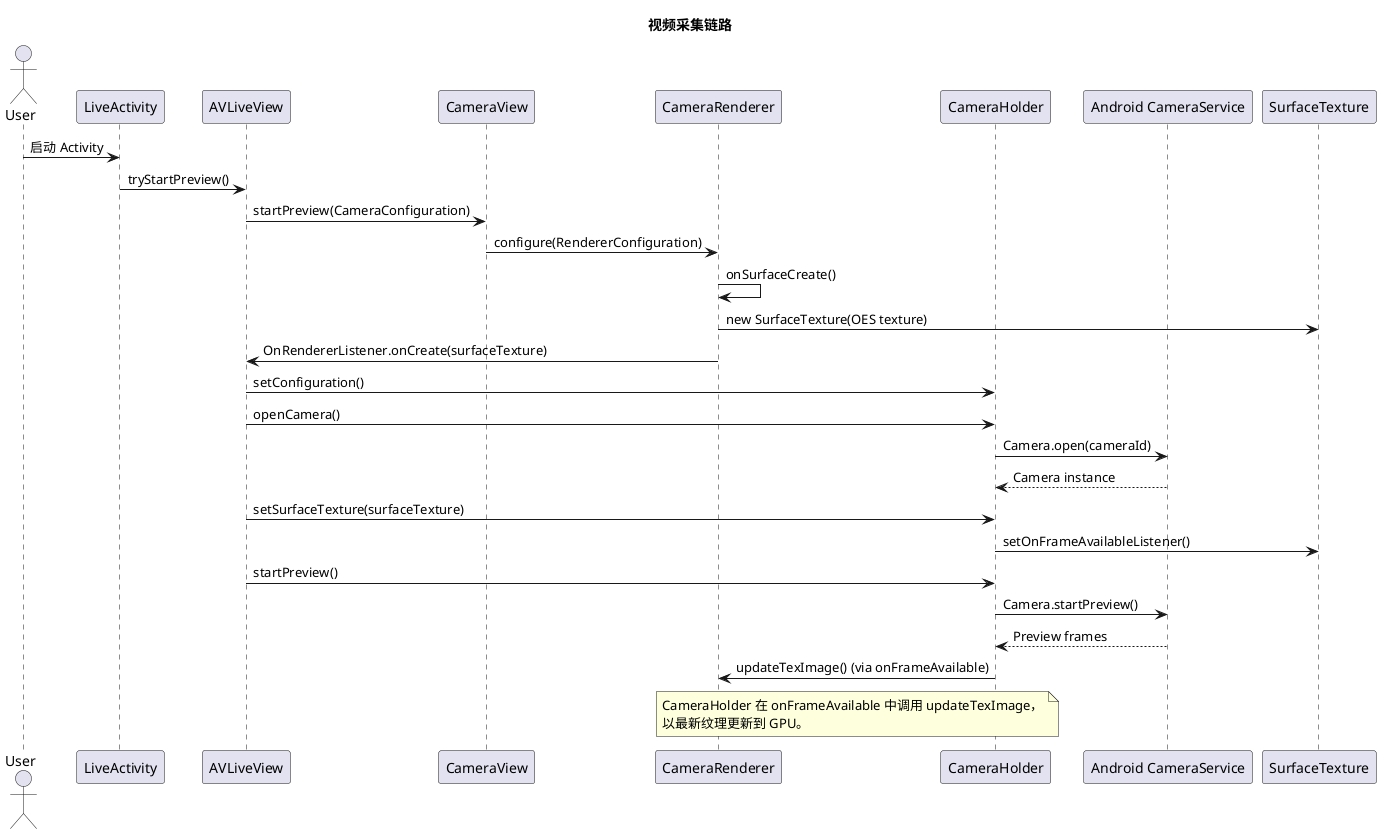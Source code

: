 @startuml
title 视频采集链路

actor User
participant LiveActivity
participant AVLiveView
participant CameraView
participant CameraRenderer
participant CameraHolder
participant "Android CameraService" as CameraService
participant SurfaceTexture

User -> LiveActivity: 启动 Activity
LiveActivity -> AVLiveView: tryStartPreview()
AVLiveView -> CameraView: startPreview(CameraConfiguration)
CameraView -> CameraRenderer: configure(RendererConfiguration)
CameraRenderer -> CameraRenderer: onSurfaceCreate()
CameraRenderer -> SurfaceTexture: new SurfaceTexture(OES texture)
CameraRenderer -> AVLiveView: OnRendererListener.onCreate(surfaceTexture)
AVLiveView -> CameraHolder: setConfiguration()
AVLiveView -> CameraHolder: openCamera()
CameraHolder -> CameraService: Camera.open(cameraId)
CameraService --> CameraHolder: Camera instance
AVLiveView -> CameraHolder: setSurfaceTexture(surfaceTexture)
CameraHolder -> SurfaceTexture: setOnFrameAvailableListener()
AVLiveView -> CameraHolder: startPreview()
CameraHolder -> CameraService: Camera.startPreview()
CameraService --> CameraHolder: Preview frames
CameraHolder -> CameraRenderer: updateTexImage() (via onFrameAvailable)

note over CameraHolder,CameraRenderer
CameraHolder 在 onFrameAvailable 中调用 updateTexImage，
以最新纹理更新到 GPU。
end note

@enduml
